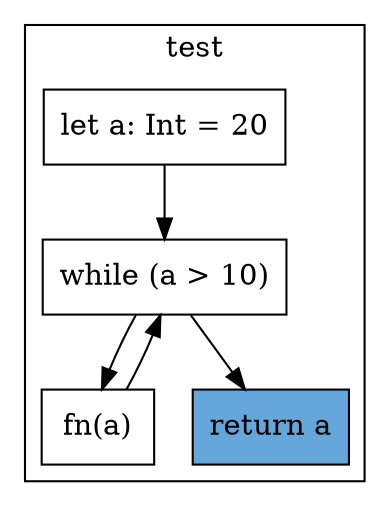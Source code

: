 digraph "unbound-loop-4" {
    node [shape=box];
    subgraph "cluster_fn" {
        label="fn";
    }
    subgraph "cluster_test" {
        label="test";
        "test_142" [label="let a: Int = 20"];
        "test_143" [label="while (a > 10)"];
        "test_145" [label="fn(a)"];
        "test_148" [label="return a",style=filled,fillcolor="#66A7DB"];
        "test_142" -> "test_143";
        "test_143" -> "test_145";
        "test_145" -> "test_143";
        "test_143" -> "test_148";
    }
}
